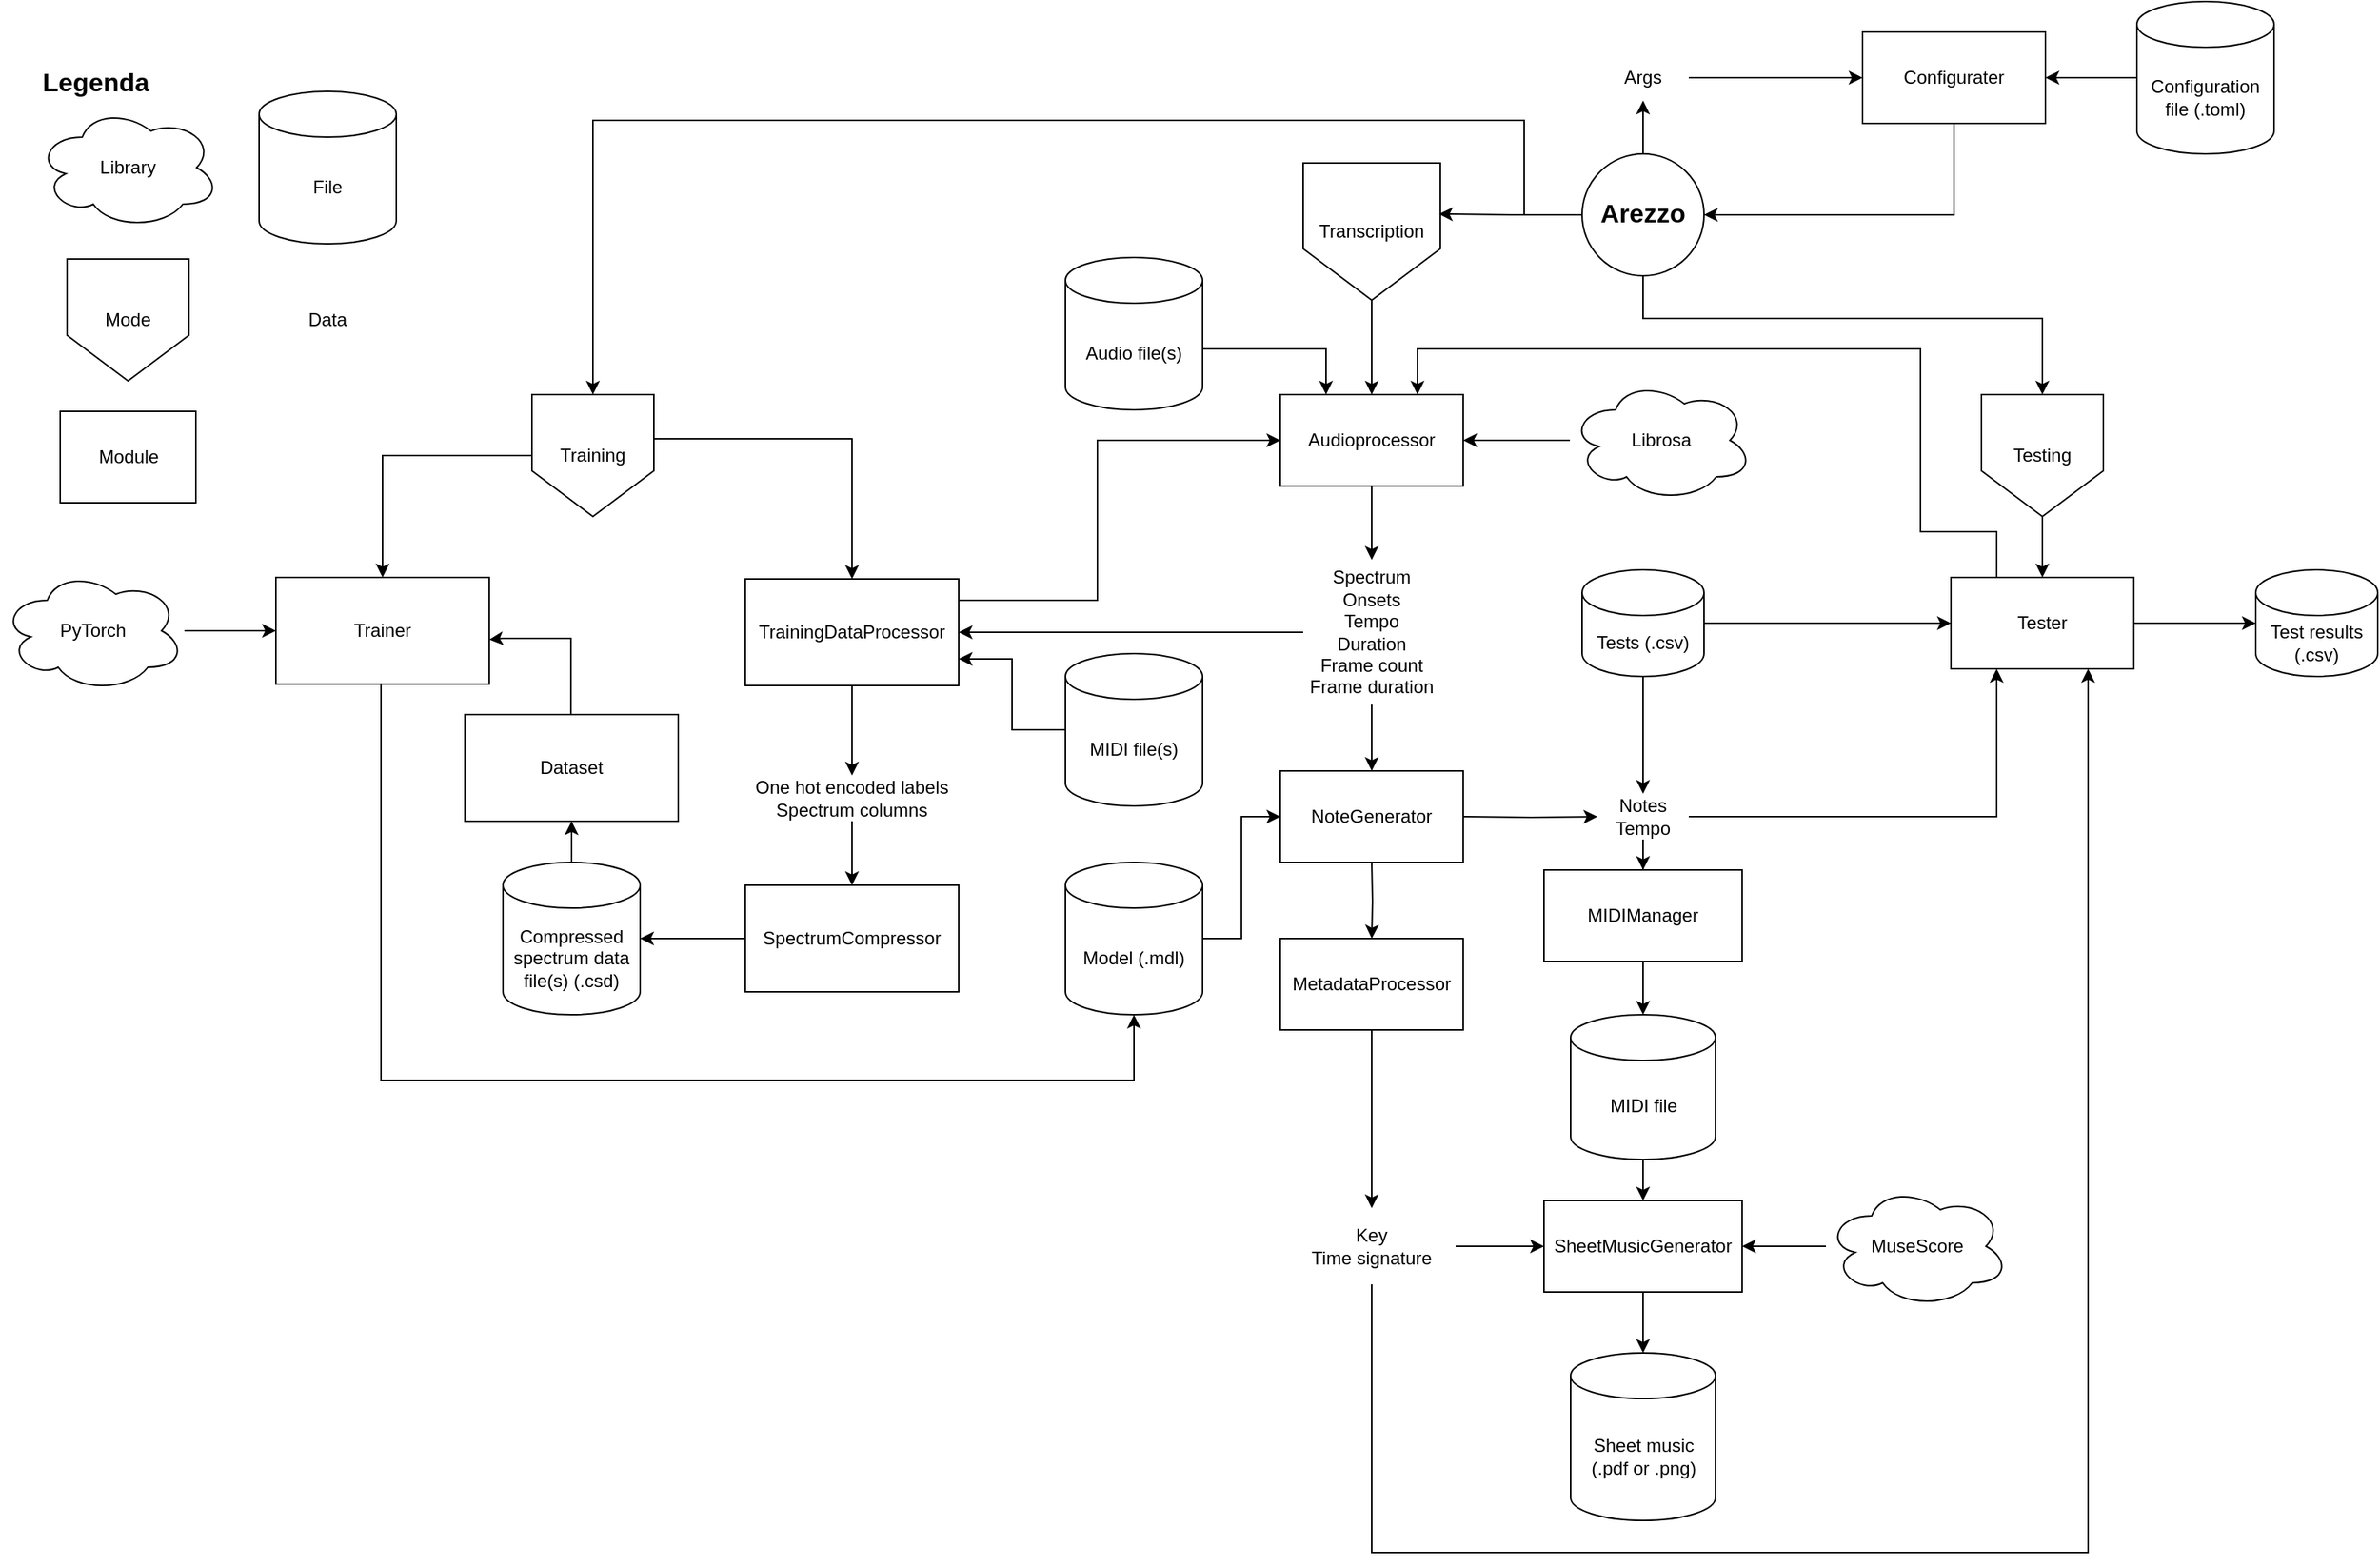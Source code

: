 <mxfile version="22.0.2" type="device">
  <diagram name="Page-1" id="2YBvvXClWsGukQMizWep">
    <mxGraphModel dx="1964" dy="1820" grid="1" gridSize="10" guides="1" tooltips="1" connect="1" arrows="1" fold="1" page="1" pageScale="1" pageWidth="850" pageHeight="1100" math="0" shadow="0">
      <root>
        <mxCell id="0" />
        <mxCell id="1" parent="0" />
        <mxCell id="1e91aIiLgdulqI0LddCd-154" style="edgeStyle=orthogonalEdgeStyle;rounded=0;orthogonalLoop=1;jettySize=auto;html=1;" parent="1" source="8j5bAUQHdlB80DdxA1oL-2" target="1e91aIiLgdulqI0LddCd-18" edge="1">
          <mxGeometry relative="1" as="geometry" />
        </mxCell>
        <mxCell id="8j5bAUQHdlB80DdxA1oL-2" value="Audioprocessor" style="rounded=0;whiteSpace=wrap;html=1;labelBackgroundColor=none;" parent="1" vertex="1">
          <mxGeometry x="330" y="180" width="120" height="60" as="geometry" />
        </mxCell>
        <mxCell id="1e91aIiLgdulqI0LddCd-110" style="edgeStyle=orthogonalEdgeStyle;rounded=0;orthogonalLoop=1;jettySize=auto;html=1;entryX=0.25;entryY=0;entryDx=0;entryDy=0;" parent="1" source="1e91aIiLgdulqI0LddCd-3" target="8j5bAUQHdlB80DdxA1oL-2" edge="1">
          <mxGeometry relative="1" as="geometry">
            <Array as="points">
              <mxPoint x="360" y="150" />
            </Array>
          </mxGeometry>
        </mxCell>
        <mxCell id="1e91aIiLgdulqI0LddCd-3" value="Audio file(s)" style="shape=cylinder3;whiteSpace=wrap;html=1;boundedLbl=1;backgroundOutline=1;size=15;" parent="1" vertex="1">
          <mxGeometry x="189" y="90" width="90" height="100" as="geometry" />
        </mxCell>
        <mxCell id="1e91aIiLgdulqI0LddCd-156" style="edgeStyle=orthogonalEdgeStyle;rounded=0;orthogonalLoop=1;jettySize=auto;html=1;entryX=0.5;entryY=0;entryDx=0;entryDy=0;" parent="1" source="1e91aIiLgdulqI0LddCd-18" target="1e91aIiLgdulqI0LddCd-19" edge="1">
          <mxGeometry relative="1" as="geometry" />
        </mxCell>
        <mxCell id="1e91aIiLgdulqI0LddCd-163" style="edgeStyle=orthogonalEdgeStyle;rounded=0;orthogonalLoop=1;jettySize=auto;html=1;entryX=1;entryY=0.5;entryDx=0;entryDy=0;" parent="1" source="1e91aIiLgdulqI0LddCd-18" target="1e91aIiLgdulqI0LddCd-33" edge="1">
          <mxGeometry relative="1" as="geometry" />
        </mxCell>
        <mxCell id="1e91aIiLgdulqI0LddCd-18" value="Spectrum&lt;br&gt;Onsets&lt;br&gt;Tempo&lt;br&gt;Duration&lt;br&gt;Frame count&lt;br&gt;Frame duration" style="text;html=1;strokeColor=none;fillColor=none;align=center;verticalAlign=middle;whiteSpace=wrap;rounded=0;fontStyle=0" parent="1" vertex="1">
          <mxGeometry x="345" y="288.5" width="90" height="95" as="geometry" />
        </mxCell>
        <mxCell id="1e91aIiLgdulqI0LddCd-111" style="edgeStyle=orthogonalEdgeStyle;rounded=0;orthogonalLoop=1;jettySize=auto;html=1;" parent="1" target="1e91aIiLgdulqI0LddCd-112" edge="1">
          <mxGeometry relative="1" as="geometry">
            <mxPoint x="500" y="457.0" as="targetPoint" />
            <mxPoint x="450" y="457" as="sourcePoint" />
          </mxGeometry>
        </mxCell>
        <mxCell id="1e91aIiLgdulqI0LddCd-122" style="edgeStyle=orthogonalEdgeStyle;rounded=0;orthogonalLoop=1;jettySize=auto;html=1;entryX=0.5;entryY=0;entryDx=0;entryDy=0;" parent="1" target="1e91aIiLgdulqI0LddCd-121" edge="1">
          <mxGeometry relative="1" as="geometry">
            <mxPoint x="390" y="487" as="sourcePoint" />
          </mxGeometry>
        </mxCell>
        <mxCell id="1e91aIiLgdulqI0LddCd-19" value="NoteGenerator" style="rounded=0;whiteSpace=wrap;html=1;labelBackgroundColor=none;" parent="1" vertex="1">
          <mxGeometry x="330" y="427" width="120" height="60" as="geometry" />
        </mxCell>
        <mxCell id="1e91aIiLgdulqI0LddCd-28" style="edgeStyle=orthogonalEdgeStyle;rounded=0;orthogonalLoop=1;jettySize=auto;html=1;entryX=0.5;entryY=0;entryDx=0;entryDy=0;" parent="1" source="1e91aIiLgdulqI0LddCd-27" target="8j5bAUQHdlB80DdxA1oL-2" edge="1">
          <mxGeometry relative="1" as="geometry" />
        </mxCell>
        <mxCell id="1e91aIiLgdulqI0LddCd-27" value="&lt;span style=&quot;font-weight: normal;&quot;&gt;Transcription&lt;/span&gt;" style="shape=offPageConnector;whiteSpace=wrap;html=1;fontStyle=1" parent="1" vertex="1">
          <mxGeometry x="345" y="28" width="90" height="90" as="geometry" />
        </mxCell>
        <mxCell id="1e91aIiLgdulqI0LddCd-35" style="edgeStyle=orthogonalEdgeStyle;rounded=0;orthogonalLoop=1;jettySize=auto;html=1;entryX=0.5;entryY=0;entryDx=0;entryDy=0;exitX=0.974;exitY=0.362;exitDx=0;exitDy=0;exitPerimeter=0;" parent="1" source="1e91aIiLgdulqI0LddCd-37" target="1e91aIiLgdulqI0LddCd-33" edge="1">
          <mxGeometry relative="1" as="geometry">
            <mxPoint x="69" y="227.478" as="sourcePoint" />
          </mxGeometry>
        </mxCell>
        <mxCell id="1e91aIiLgdulqI0LddCd-46" style="edgeStyle=orthogonalEdgeStyle;rounded=0;orthogonalLoop=1;jettySize=auto;html=1;entryX=0.5;entryY=0;entryDx=0;entryDy=0;" parent="1" source="1e91aIiLgdulqI0LddCd-33" target="1e91aIiLgdulqI0LddCd-45" edge="1">
          <mxGeometry relative="1" as="geometry" />
        </mxCell>
        <mxCell id="1e91aIiLgdulqI0LddCd-161" style="edgeStyle=orthogonalEdgeStyle;rounded=0;orthogonalLoop=1;jettySize=auto;html=1;entryX=0;entryY=0.5;entryDx=0;entryDy=0;" parent="1" target="8j5bAUQHdlB80DdxA1oL-2" edge="1">
          <mxGeometry relative="1" as="geometry">
            <mxPoint x="330" y="190" as="targetPoint" />
            <mxPoint x="10" y="315" as="sourcePoint" />
            <Array as="points">
              <mxPoint x="210" y="315" />
              <mxPoint x="210" y="210" />
            </Array>
          </mxGeometry>
        </mxCell>
        <mxCell id="1e91aIiLgdulqI0LddCd-33" value="TrainingDataProcessor" style="rounded=0;whiteSpace=wrap;html=1;" parent="1" vertex="1">
          <mxGeometry x="-21" y="301" width="140" height="70" as="geometry" />
        </mxCell>
        <mxCell id="1e91aIiLgdulqI0LddCd-70" style="edgeStyle=orthogonalEdgeStyle;rounded=0;orthogonalLoop=1;jettySize=auto;html=1;" parent="1" source="1e91aIiLgdulqI0LddCd-37" target="1e91aIiLgdulqI0LddCd-63" edge="1">
          <mxGeometry relative="1" as="geometry" />
        </mxCell>
        <mxCell id="1e91aIiLgdulqI0LddCd-37" value="Training" style="shape=offPageConnector;whiteSpace=wrap;html=1;" parent="1" vertex="1">
          <mxGeometry x="-161" y="180" width="80" height="80" as="geometry" />
        </mxCell>
        <mxCell id="1e91aIiLgdulqI0LddCd-43" style="edgeStyle=orthogonalEdgeStyle;rounded=0;orthogonalLoop=1;jettySize=auto;html=1;entryX=1;entryY=0.75;entryDx=0;entryDy=0;" parent="1" source="1e91aIiLgdulqI0LddCd-41" target="1e91aIiLgdulqI0LddCd-33" edge="1">
          <mxGeometry relative="1" as="geometry" />
        </mxCell>
        <mxCell id="1e91aIiLgdulqI0LddCd-41" value="MIDI file(s)" style="shape=cylinder3;whiteSpace=wrap;html=1;boundedLbl=1;backgroundOutline=1;size=15;" parent="1" vertex="1">
          <mxGeometry x="189" y="350" width="90" height="100" as="geometry" />
        </mxCell>
        <mxCell id="1e91aIiLgdulqI0LddCd-53" style="edgeStyle=orthogonalEdgeStyle;rounded=0;orthogonalLoop=1;jettySize=auto;html=1;entryX=0.5;entryY=0;entryDx=0;entryDy=0;" parent="1" source="1e91aIiLgdulqI0LddCd-45" target="1e91aIiLgdulqI0LddCd-49" edge="1">
          <mxGeometry relative="1" as="geometry" />
        </mxCell>
        <mxCell id="1e91aIiLgdulqI0LddCd-45" value="One hot encoded labels&lt;br&gt;Spectrum columns" style="text;strokeColor=none;fillColor=none;align=center;verticalAlign=middle;whiteSpace=wrap;rounded=0;html=1;" parent="1" vertex="1">
          <mxGeometry x="-16" y="430" width="130" height="30" as="geometry" />
        </mxCell>
        <mxCell id="1e91aIiLgdulqI0LddCd-49" value="SpectrumCompressor" style="rounded=0;whiteSpace=wrap;html=1;" parent="1" vertex="1">
          <mxGeometry x="-21" y="502" width="140" height="70" as="geometry" />
        </mxCell>
        <mxCell id="V__wKMQ4zCi76g_Hj0_8-3" style="edgeStyle=orthogonalEdgeStyle;rounded=0;orthogonalLoop=1;jettySize=auto;html=1;entryX=0.5;entryY=1;entryDx=0;entryDy=0;" edge="1" parent="1" source="1e91aIiLgdulqI0LddCd-58" target="V__wKMQ4zCi76g_Hj0_8-1">
          <mxGeometry relative="1" as="geometry" />
        </mxCell>
        <mxCell id="1e91aIiLgdulqI0LddCd-58" value="Compressed spectrum data file(s) (.csd)" style="shape=cylinder3;whiteSpace=wrap;html=1;boundedLbl=1;backgroundOutline=1;size=15;" parent="1" vertex="1">
          <mxGeometry x="-180" y="487" width="90" height="100" as="geometry" />
        </mxCell>
        <mxCell id="1e91aIiLgdulqI0LddCd-93" style="edgeStyle=orthogonalEdgeStyle;rounded=0;orthogonalLoop=1;jettySize=auto;html=1;entryX=0.5;entryY=1;entryDx=0;entryDy=0;entryPerimeter=0;" parent="1" target="1e91aIiLgdulqI0LddCd-91" edge="1">
          <mxGeometry relative="1" as="geometry">
            <mxPoint x="255" y="585" as="targetPoint" />
            <mxPoint x="-250.0" y="370" as="sourcePoint" />
            <Array as="points">
              <mxPoint x="-260" y="370" />
              <mxPoint x="-260" y="630" />
              <mxPoint x="234" y="630" />
            </Array>
          </mxGeometry>
        </mxCell>
        <mxCell id="1e91aIiLgdulqI0LddCd-63" value="Trainer" style="rounded=0;whiteSpace=wrap;html=1;" parent="1" vertex="1">
          <mxGeometry x="-329" y="300" width="140" height="70" as="geometry" />
        </mxCell>
        <mxCell id="1e91aIiLgdulqI0LddCd-160" style="edgeStyle=orthogonalEdgeStyle;rounded=0;orthogonalLoop=1;jettySize=auto;html=1;entryX=0;entryY=0.5;entryDx=0;entryDy=0;" parent="1" source="1e91aIiLgdulqI0LddCd-91" target="1e91aIiLgdulqI0LddCd-19" edge="1">
          <mxGeometry relative="1" as="geometry" />
        </mxCell>
        <mxCell id="1e91aIiLgdulqI0LddCd-91" value="Model (.mdl)" style="shape=cylinder3;whiteSpace=wrap;html=1;boundedLbl=1;backgroundOutline=1;size=15;" parent="1" vertex="1">
          <mxGeometry x="189" y="487" width="90" height="100" as="geometry" />
        </mxCell>
        <mxCell id="1e91aIiLgdulqI0LddCd-102" style="edgeStyle=orthogonalEdgeStyle;rounded=0;orthogonalLoop=1;jettySize=auto;html=1;" parent="1" source="1e91aIiLgdulqI0LddCd-95" target="8j5bAUQHdlB80DdxA1oL-2" edge="1">
          <mxGeometry relative="1" as="geometry" />
        </mxCell>
        <mxCell id="1e91aIiLgdulqI0LddCd-95" value="Librosa" style="ellipse;shape=cloud;whiteSpace=wrap;html=1;" parent="1" vertex="1">
          <mxGeometry x="520" y="170" width="120" height="80" as="geometry" />
        </mxCell>
        <mxCell id="1e91aIiLgdulqI0LddCd-99" style="edgeStyle=orthogonalEdgeStyle;rounded=0;orthogonalLoop=1;jettySize=auto;html=1;entryX=0;entryY=0.5;entryDx=0;entryDy=0;" parent="1" source="1e91aIiLgdulqI0LddCd-98" target="1e91aIiLgdulqI0LddCd-63" edge="1">
          <mxGeometry relative="1" as="geometry" />
        </mxCell>
        <mxCell id="1e91aIiLgdulqI0LddCd-98" value="PyTorch" style="ellipse;shape=cloud;whiteSpace=wrap;html=1;" parent="1" vertex="1">
          <mxGeometry x="-509" y="295" width="120" height="80" as="geometry" />
        </mxCell>
        <mxCell id="1e91aIiLgdulqI0LddCd-164" style="edgeStyle=orthogonalEdgeStyle;rounded=0;orthogonalLoop=1;jettySize=auto;html=1;entryX=0.75;entryY=0;entryDx=0;entryDy=0;exitX=0.25;exitY=0;exitDx=0;exitDy=0;" parent="1" source="1e91aIiLgdulqI0LddCd-105" target="8j5bAUQHdlB80DdxA1oL-2" edge="1">
          <mxGeometry relative="1" as="geometry">
            <mxPoint x="425" y="172.5" as="targetPoint" />
            <mxPoint x="800" y="310" as="sourcePoint" />
            <Array as="points">
              <mxPoint x="800" y="270" />
              <mxPoint x="750" y="270" />
              <mxPoint x="750" y="150" />
              <mxPoint x="420" y="150" />
            </Array>
          </mxGeometry>
        </mxCell>
        <mxCell id="1e91aIiLgdulqI0LddCd-105" value="Tester" style="rounded=0;whiteSpace=wrap;html=1;labelBackgroundColor=none;" parent="1" vertex="1">
          <mxGeometry x="770" y="300" width="120" height="60" as="geometry" />
        </mxCell>
        <mxCell id="1e91aIiLgdulqI0LddCd-108" value="" style="edgeStyle=orthogonalEdgeStyle;rounded=0;orthogonalLoop=1;jettySize=auto;html=1;" parent="1" source="1e91aIiLgdulqI0LddCd-107" target="1e91aIiLgdulqI0LddCd-105" edge="1">
          <mxGeometry relative="1" as="geometry" />
        </mxCell>
        <mxCell id="1e91aIiLgdulqI0LddCd-107" value="Testing" style="shape=offPageConnector;whiteSpace=wrap;html=1;" parent="1" vertex="1">
          <mxGeometry x="790" y="180" width="80" height="80" as="geometry" />
        </mxCell>
        <mxCell id="1e91aIiLgdulqI0LddCd-133" style="edgeStyle=orthogonalEdgeStyle;rounded=0;orthogonalLoop=1;jettySize=auto;html=1;" parent="1" source="1e91aIiLgdulqI0LddCd-112" target="1e91aIiLgdulqI0LddCd-132" edge="1">
          <mxGeometry relative="1" as="geometry" />
        </mxCell>
        <mxCell id="1e91aIiLgdulqI0LddCd-165" style="edgeStyle=orthogonalEdgeStyle;rounded=0;orthogonalLoop=1;jettySize=auto;html=1;entryX=0.25;entryY=1;entryDx=0;entryDy=0;" parent="1" source="1e91aIiLgdulqI0LddCd-112" target="1e91aIiLgdulqI0LddCd-105" edge="1">
          <mxGeometry relative="1" as="geometry" />
        </mxCell>
        <mxCell id="1e91aIiLgdulqI0LddCd-112" value="Notes&lt;br&gt;Tempo" style="text;html=1;strokeColor=none;fillColor=none;align=center;verticalAlign=middle;whiteSpace=wrap;rounded=0;" parent="1" vertex="1">
          <mxGeometry x="538" y="442.0" width="60" height="30" as="geometry" />
        </mxCell>
        <mxCell id="1e91aIiLgdulqI0LddCd-113" value="SheetMusicGenerator" style="rounded=0;whiteSpace=wrap;html=1;labelBackgroundColor=none;" parent="1" vertex="1">
          <mxGeometry x="503" y="709" width="130" height="60" as="geometry" />
        </mxCell>
        <mxCell id="1e91aIiLgdulqI0LddCd-118" style="edgeStyle=orthogonalEdgeStyle;rounded=0;orthogonalLoop=1;jettySize=auto;html=1;entryX=1;entryY=0.5;entryDx=0;entryDy=0;" parent="1" source="1e91aIiLgdulqI0LddCd-117" target="1e91aIiLgdulqI0LddCd-113" edge="1">
          <mxGeometry relative="1" as="geometry" />
        </mxCell>
        <mxCell id="1e91aIiLgdulqI0LddCd-117" value="MuseScore" style="ellipse;shape=cloud;whiteSpace=wrap;html=1;" parent="1" vertex="1">
          <mxGeometry x="688" y="699" width="120" height="80" as="geometry" />
        </mxCell>
        <mxCell id="1e91aIiLgdulqI0LddCd-138" style="edgeStyle=orthogonalEdgeStyle;rounded=0;orthogonalLoop=1;jettySize=auto;html=1;entryX=0.5;entryY=0;entryDx=0;entryDy=0;" parent="1" source="1e91aIiLgdulqI0LddCd-121" target="1e91aIiLgdulqI0LddCd-137" edge="1">
          <mxGeometry relative="1" as="geometry" />
        </mxCell>
        <mxCell id="1e91aIiLgdulqI0LddCd-121" value="MetadataProcessor" style="rounded=0;whiteSpace=wrap;html=1;labelBackgroundColor=none;" parent="1" vertex="1">
          <mxGeometry x="330" y="537" width="120" height="60" as="geometry" />
        </mxCell>
        <mxCell id="1e91aIiLgdulqI0LddCd-135" style="edgeStyle=orthogonalEdgeStyle;rounded=0;orthogonalLoop=1;jettySize=auto;html=1;entryX=0.5;entryY=0;entryDx=0;entryDy=0;entryPerimeter=0;" parent="1" source="1e91aIiLgdulqI0LddCd-132" target="1e91aIiLgdulqI0LddCd-142" edge="1">
          <mxGeometry relative="1" as="geometry">
            <mxPoint x="568" y="577.0" as="targetPoint" />
          </mxGeometry>
        </mxCell>
        <mxCell id="1e91aIiLgdulqI0LddCd-132" value="MIDIManager" style="rounded=0;whiteSpace=wrap;html=1;labelBackgroundColor=none;" parent="1" vertex="1">
          <mxGeometry x="503" y="492" width="130" height="60" as="geometry" />
        </mxCell>
        <mxCell id="1e91aIiLgdulqI0LddCd-139" style="edgeStyle=orthogonalEdgeStyle;rounded=0;orthogonalLoop=1;jettySize=auto;html=1;entryX=0;entryY=0.5;entryDx=0;entryDy=0;" parent="1" source="1e91aIiLgdulqI0LddCd-137" target="1e91aIiLgdulqI0LddCd-113" edge="1">
          <mxGeometry relative="1" as="geometry" />
        </mxCell>
        <mxCell id="1e91aIiLgdulqI0LddCd-170" style="edgeStyle=orthogonalEdgeStyle;rounded=0;orthogonalLoop=1;jettySize=auto;html=1;entryX=0.75;entryY=1;entryDx=0;entryDy=0;" parent="1" source="1e91aIiLgdulqI0LddCd-137" target="1e91aIiLgdulqI0LddCd-105" edge="1">
          <mxGeometry relative="1" as="geometry">
            <mxPoint x="430" y="1000" as="targetPoint" />
            <Array as="points">
              <mxPoint x="390" y="940" />
              <mxPoint x="860" y="940" />
            </Array>
          </mxGeometry>
        </mxCell>
        <mxCell id="1e91aIiLgdulqI0LddCd-137" value="Key&lt;br&gt;Time signature" style="text;html=1;strokeColor=none;fillColor=none;align=center;verticalAlign=middle;whiteSpace=wrap;rounded=0;" parent="1" vertex="1">
          <mxGeometry x="335" y="714" width="110" height="50" as="geometry" />
        </mxCell>
        <mxCell id="1e91aIiLgdulqI0LddCd-140" value="Sheet music (.pdf or .png)" style="shape=cylinder3;whiteSpace=wrap;html=1;boundedLbl=1;backgroundOutline=1;size=15;" parent="1" vertex="1">
          <mxGeometry x="520.5" y="809" width="95" height="110" as="geometry" />
        </mxCell>
        <mxCell id="1e91aIiLgdulqI0LddCd-141" style="edgeStyle=orthogonalEdgeStyle;rounded=0;orthogonalLoop=1;jettySize=auto;html=1;entryX=0.5;entryY=0;entryDx=0;entryDy=0;entryPerimeter=0;" parent="1" source="1e91aIiLgdulqI0LddCd-113" target="1e91aIiLgdulqI0LddCd-140" edge="1">
          <mxGeometry relative="1" as="geometry" />
        </mxCell>
        <mxCell id="1e91aIiLgdulqI0LddCd-159" style="edgeStyle=orthogonalEdgeStyle;rounded=0;orthogonalLoop=1;jettySize=auto;html=1;" parent="1" source="1e91aIiLgdulqI0LddCd-142" target="1e91aIiLgdulqI0LddCd-113" edge="1">
          <mxGeometry relative="1" as="geometry" />
        </mxCell>
        <mxCell id="1e91aIiLgdulqI0LddCd-142" value="MIDI file" style="shape=cylinder3;whiteSpace=wrap;html=1;boundedLbl=1;backgroundOutline=1;size=15;" parent="1" vertex="1">
          <mxGeometry x="520.5" y="587" width="95" height="95" as="geometry" />
        </mxCell>
        <mxCell id="1e91aIiLgdulqI0LddCd-172" style="edgeStyle=orthogonalEdgeStyle;rounded=0;orthogonalLoop=1;jettySize=auto;html=1;entryX=0;entryY=0.5;entryDx=0;entryDy=0;" parent="1" source="1e91aIiLgdulqI0LddCd-145" target="1e91aIiLgdulqI0LddCd-105" edge="1">
          <mxGeometry relative="1" as="geometry">
            <mxPoint x="750" y="330" as="targetPoint" />
          </mxGeometry>
        </mxCell>
        <mxCell id="MsXNKxyrm7HTchD_hshc-1" value="" style="edgeStyle=orthogonalEdgeStyle;rounded=0;orthogonalLoop=1;jettySize=auto;html=1;" parent="1" source="1e91aIiLgdulqI0LddCd-145" target="1e91aIiLgdulqI0LddCd-112" edge="1">
          <mxGeometry relative="1" as="geometry" />
        </mxCell>
        <mxCell id="1e91aIiLgdulqI0LddCd-145" value="Tests (.csv)" style="shape=cylinder3;whiteSpace=wrap;html=1;boundedLbl=1;backgroundOutline=1;size=15;" parent="1" vertex="1">
          <mxGeometry x="528" y="295" width="80" height="70" as="geometry" />
        </mxCell>
        <mxCell id="1e91aIiLgdulqI0LddCd-166" value="Test results (.csv)" style="shape=cylinder3;whiteSpace=wrap;html=1;boundedLbl=1;backgroundOutline=1;size=15;" parent="1" vertex="1">
          <mxGeometry x="970" y="295" width="80" height="70" as="geometry" />
        </mxCell>
        <mxCell id="1e91aIiLgdulqI0LddCd-167" style="edgeStyle=orthogonalEdgeStyle;rounded=0;orthogonalLoop=1;jettySize=auto;html=1;entryX=0;entryY=0.5;entryDx=0;entryDy=0;entryPerimeter=0;" parent="1" source="1e91aIiLgdulqI0LddCd-105" target="1e91aIiLgdulqI0LddCd-166" edge="1">
          <mxGeometry relative="1" as="geometry" />
        </mxCell>
        <mxCell id="6PN_P6295LHwlHT6Q0YC-1" style="edgeStyle=orthogonalEdgeStyle;rounded=0;orthogonalLoop=1;jettySize=auto;html=1;entryX=1;entryY=0.5;entryDx=0;entryDy=0;entryPerimeter=0;" parent="1" source="1e91aIiLgdulqI0LddCd-49" target="1e91aIiLgdulqI0LddCd-58" edge="1">
          <mxGeometry relative="1" as="geometry">
            <Array as="points">
              <mxPoint x="-40" y="537" />
              <mxPoint x="-40" y="537" />
            </Array>
          </mxGeometry>
        </mxCell>
        <mxCell id="UiNQY2pJxulWzedXnI5g-1" value="Library" style="ellipse;shape=cloud;whiteSpace=wrap;html=1;" parent="1" vertex="1">
          <mxGeometry x="-486" y="-9" width="120" height="80" as="geometry" />
        </mxCell>
        <mxCell id="UiNQY2pJxulWzedXnI5g-2" value="Mode" style="shape=offPageConnector;whiteSpace=wrap;html=1;" parent="1" vertex="1">
          <mxGeometry x="-466" y="91" width="80" height="80" as="geometry" />
        </mxCell>
        <mxCell id="UiNQY2pJxulWzedXnI5g-3" value="Module" style="rounded=0;whiteSpace=wrap;html=1;" parent="1" vertex="1">
          <mxGeometry x="-470.5" y="191" width="89" height="60" as="geometry" />
        </mxCell>
        <mxCell id="UiNQY2pJxulWzedXnI5g-4" value="Data" style="text;strokeColor=none;fillColor=none;align=center;verticalAlign=middle;whiteSpace=wrap;rounded=0;html=1;" parent="1" vertex="1">
          <mxGeometry x="-360" y="107" width="130" height="48" as="geometry" />
        </mxCell>
        <mxCell id="UiNQY2pJxulWzedXnI5g-5" value="File" style="shape=cylinder3;whiteSpace=wrap;html=1;boundedLbl=1;backgroundOutline=1;size=15;" parent="1" vertex="1">
          <mxGeometry x="-340" y="-19" width="90" height="100" as="geometry" />
        </mxCell>
        <mxCell id="UiNQY2pJxulWzedXnI5g-6" value="&lt;font style=&quot;font-size: 17px;&quot;&gt;&lt;b&gt;Legenda&lt;/b&gt;&lt;/font&gt;" style="text;html=1;strokeColor=none;fillColor=none;align=center;verticalAlign=middle;whiteSpace=wrap;rounded=0;" parent="1" vertex="1">
          <mxGeometry x="-477" y="-39" width="60" height="30" as="geometry" />
        </mxCell>
        <mxCell id="MsXNKxyrm7HTchD_hshc-11" style="edgeStyle=orthogonalEdgeStyle;rounded=0;orthogonalLoop=1;jettySize=auto;html=1;entryX=0.5;entryY=1;entryDx=0;entryDy=0;" parent="1" source="MsXNKxyrm7HTchD_hshc-2" target="MsXNKxyrm7HTchD_hshc-8" edge="1">
          <mxGeometry relative="1" as="geometry" />
        </mxCell>
        <mxCell id="MsXNKxyrm7HTchD_hshc-28" style="edgeStyle=orthogonalEdgeStyle;rounded=0;orthogonalLoop=1;jettySize=auto;html=1;entryX=0.5;entryY=0;entryDx=0;entryDy=0;" parent="1" source="MsXNKxyrm7HTchD_hshc-2" target="1e91aIiLgdulqI0LddCd-107" edge="1">
          <mxGeometry relative="1" as="geometry">
            <mxPoint x="820" y="160" as="targetPoint" />
            <Array as="points">
              <mxPoint x="568" y="130" />
              <mxPoint x="830" y="130" />
            </Array>
          </mxGeometry>
        </mxCell>
        <mxCell id="MsXNKxyrm7HTchD_hshc-2" value="&lt;b style=&quot;font-size: 17px;&quot;&gt;&lt;font style=&quot;font-size: 17px;&quot;&gt;Arezzo&lt;/font&gt;&lt;/b&gt;" style="ellipse;whiteSpace=wrap;html=1;aspect=fixed;fontSize=17;" parent="1" vertex="1">
          <mxGeometry x="528" y="22" width="80" height="80" as="geometry" />
        </mxCell>
        <mxCell id="MsXNKxyrm7HTchD_hshc-17" style="edgeStyle=orthogonalEdgeStyle;rounded=0;orthogonalLoop=1;jettySize=auto;html=1;entryX=1;entryY=0.5;entryDx=0;entryDy=0;" parent="1" source="MsXNKxyrm7HTchD_hshc-5" target="MsXNKxyrm7HTchD_hshc-2" edge="1">
          <mxGeometry relative="1" as="geometry">
            <mxPoint x="618" y="74" as="targetPoint" />
            <Array as="points">
              <mxPoint x="772" y="62" />
            </Array>
          </mxGeometry>
        </mxCell>
        <mxCell id="MsXNKxyrm7HTchD_hshc-5" value="Configurater" style="rounded=0;whiteSpace=wrap;html=1;labelBackgroundColor=none;" parent="1" vertex="1">
          <mxGeometry x="712" y="-58" width="120" height="60" as="geometry" />
        </mxCell>
        <mxCell id="MsXNKxyrm7HTchD_hshc-6" style="edgeStyle=orthogonalEdgeStyle;rounded=0;orthogonalLoop=1;jettySize=auto;html=1;entryX=1;entryY=0.5;entryDx=0;entryDy=0;" parent="1" source="MsXNKxyrm7HTchD_hshc-7" target="MsXNKxyrm7HTchD_hshc-5" edge="1">
          <mxGeometry relative="1" as="geometry" />
        </mxCell>
        <mxCell id="MsXNKxyrm7HTchD_hshc-7" value="Configuration file (.toml)" style="shape=cylinder3;whiteSpace=wrap;html=1;boundedLbl=1;backgroundOutline=1;size=15;" parent="1" vertex="1">
          <mxGeometry x="892" y="-78" width="90" height="100" as="geometry" />
        </mxCell>
        <mxCell id="MsXNKxyrm7HTchD_hshc-12" style="edgeStyle=orthogonalEdgeStyle;rounded=0;orthogonalLoop=1;jettySize=auto;html=1;entryX=0;entryY=0.5;entryDx=0;entryDy=0;" parent="1" source="MsXNKxyrm7HTchD_hshc-8" target="MsXNKxyrm7HTchD_hshc-5" edge="1">
          <mxGeometry relative="1" as="geometry">
            <mxPoint x="674" y="-28" as="targetPoint" />
          </mxGeometry>
        </mxCell>
        <mxCell id="MsXNKxyrm7HTchD_hshc-8" value="Args" style="text;html=1;strokeColor=none;fillColor=none;align=center;verticalAlign=middle;whiteSpace=wrap;rounded=0;" parent="1" vertex="1">
          <mxGeometry x="538" y="-43" width="60" height="30" as="geometry" />
        </mxCell>
        <mxCell id="MsXNKxyrm7HTchD_hshc-27" style="edgeStyle=orthogonalEdgeStyle;rounded=0;orthogonalLoop=1;jettySize=auto;html=1;entryX=0.99;entryY=0.372;entryDx=0;entryDy=0;entryPerimeter=0;" parent="1" source="MsXNKxyrm7HTchD_hshc-2" target="1e91aIiLgdulqI0LddCd-27" edge="1">
          <mxGeometry relative="1" as="geometry" />
        </mxCell>
        <mxCell id="MsXNKxyrm7HTchD_hshc-29" value="" style="endArrow=classic;html=1;rounded=0;entryX=0.5;entryY=0;entryDx=0;entryDy=0;" parent="1" target="1e91aIiLgdulqI0LddCd-37" edge="1">
          <mxGeometry width="50" height="50" relative="1" as="geometry">
            <mxPoint x="490" y="62" as="sourcePoint" />
            <mxPoint x="-120" as="targetPoint" />
            <Array as="points">
              <mxPoint x="490" />
              <mxPoint x="-121" />
            </Array>
          </mxGeometry>
        </mxCell>
        <mxCell id="V__wKMQ4zCi76g_Hj0_8-7" style="edgeStyle=orthogonalEdgeStyle;rounded=0;orthogonalLoop=1;jettySize=auto;html=1;entryX=1.003;entryY=0.583;entryDx=0;entryDy=0;entryPerimeter=0;" edge="1" parent="1">
          <mxGeometry relative="1" as="geometry">
            <mxPoint x="-189.0" y="340.81" as="targetPoint" />
            <mxPoint x="-135.409" y="390" as="sourcePoint" />
            <Array as="points">
              <mxPoint x="-135.42" y="340" />
              <mxPoint x="-180.42" y="340" />
            </Array>
          </mxGeometry>
        </mxCell>
        <mxCell id="V__wKMQ4zCi76g_Hj0_8-1" value="Dataset" style="rounded=0;whiteSpace=wrap;html=1;" vertex="1" parent="1">
          <mxGeometry x="-205" y="390" width="140" height="70" as="geometry" />
        </mxCell>
      </root>
    </mxGraphModel>
  </diagram>
</mxfile>
